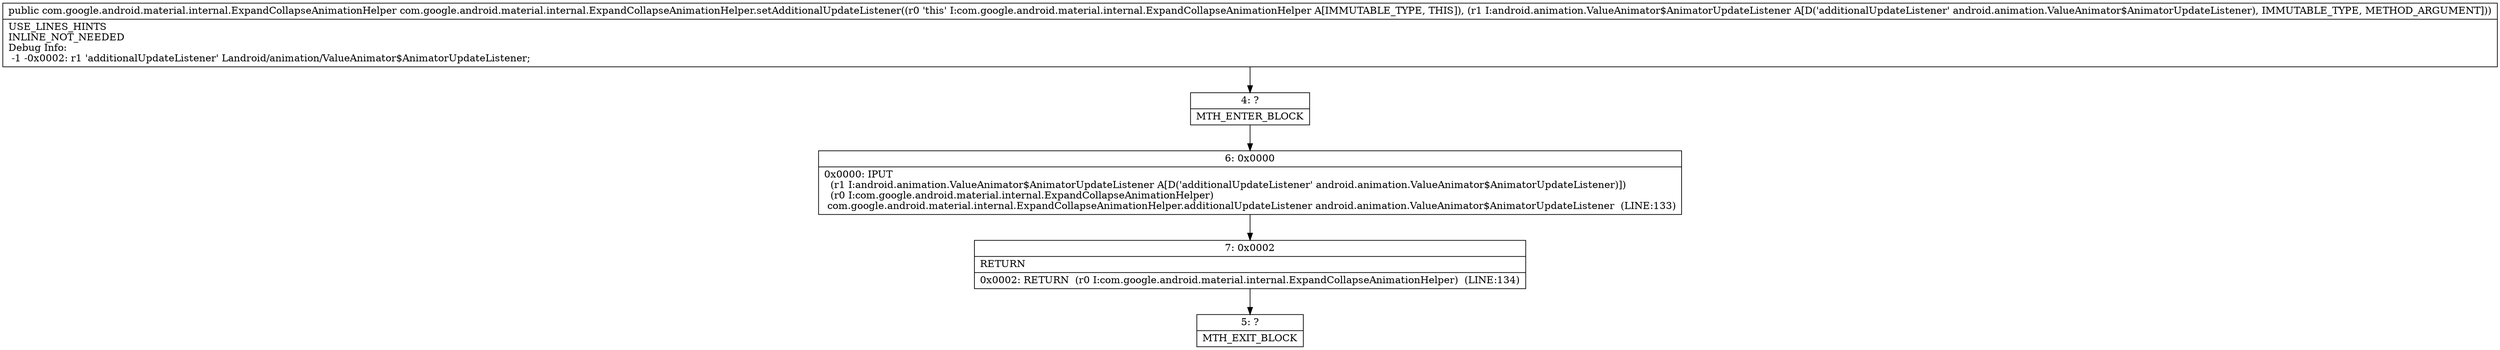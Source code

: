 digraph "CFG forcom.google.android.material.internal.ExpandCollapseAnimationHelper.setAdditionalUpdateListener(Landroid\/animation\/ValueAnimator$AnimatorUpdateListener;)Lcom\/google\/android\/material\/internal\/ExpandCollapseAnimationHelper;" {
Node_4 [shape=record,label="{4\:\ ?|MTH_ENTER_BLOCK\l}"];
Node_6 [shape=record,label="{6\:\ 0x0000|0x0000: IPUT  \l  (r1 I:android.animation.ValueAnimator$AnimatorUpdateListener A[D('additionalUpdateListener' android.animation.ValueAnimator$AnimatorUpdateListener)])\l  (r0 I:com.google.android.material.internal.ExpandCollapseAnimationHelper)\l com.google.android.material.internal.ExpandCollapseAnimationHelper.additionalUpdateListener android.animation.ValueAnimator$AnimatorUpdateListener  (LINE:133)\l}"];
Node_7 [shape=record,label="{7\:\ 0x0002|RETURN\l|0x0002: RETURN  (r0 I:com.google.android.material.internal.ExpandCollapseAnimationHelper)  (LINE:134)\l}"];
Node_5 [shape=record,label="{5\:\ ?|MTH_EXIT_BLOCK\l}"];
MethodNode[shape=record,label="{public com.google.android.material.internal.ExpandCollapseAnimationHelper com.google.android.material.internal.ExpandCollapseAnimationHelper.setAdditionalUpdateListener((r0 'this' I:com.google.android.material.internal.ExpandCollapseAnimationHelper A[IMMUTABLE_TYPE, THIS]), (r1 I:android.animation.ValueAnimator$AnimatorUpdateListener A[D('additionalUpdateListener' android.animation.ValueAnimator$AnimatorUpdateListener), IMMUTABLE_TYPE, METHOD_ARGUMENT]))  | USE_LINES_HINTS\lINLINE_NOT_NEEDED\lDebug Info:\l  \-1 \-0x0002: r1 'additionalUpdateListener' Landroid\/animation\/ValueAnimator$AnimatorUpdateListener;\l}"];
MethodNode -> Node_4;Node_4 -> Node_6;
Node_6 -> Node_7;
Node_7 -> Node_5;
}


